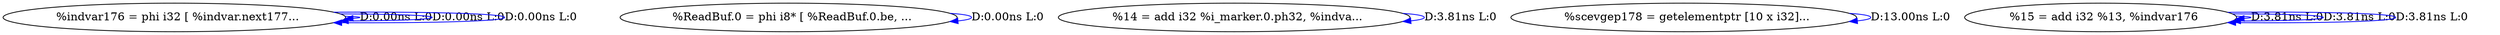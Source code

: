 digraph {
Node0x41515c0[label="  %indvar176 = phi i32 [ %indvar.next177..."];
Node0x41515c0 -> Node0x41515c0[label="D:0.00ns L:0",color=blue];
Node0x41515c0 -> Node0x41515c0[label="D:0.00ns L:0",color=blue];
Node0x41515c0 -> Node0x41515c0[label="D:0.00ns L:0",color=blue];
Node0x4151700[label="  %ReadBuf.0 = phi i8* [ %ReadBuf.0.be, ..."];
Node0x4151700 -> Node0x4151700[label="D:0.00ns L:0",color=blue];
Node0x4151840[label="  %14 = add i32 %i_marker.0.ph32, %indva..."];
Node0x4151840 -> Node0x4151840[label="D:3.81ns L:0",color=blue];
Node0x4151980[label="  %scevgep178 = getelementptr [10 x i32]..."];
Node0x4151980 -> Node0x4151980[label="D:13.00ns L:0",color=blue];
Node0x4151ac0[label="  %15 = add i32 %13, %indvar176"];
Node0x4151ac0 -> Node0x4151ac0[label="D:3.81ns L:0",color=blue];
Node0x4151ac0 -> Node0x4151ac0[label="D:3.81ns L:0",color=blue];
Node0x4151ac0 -> Node0x4151ac0[label="D:3.81ns L:0",color=blue];
}
